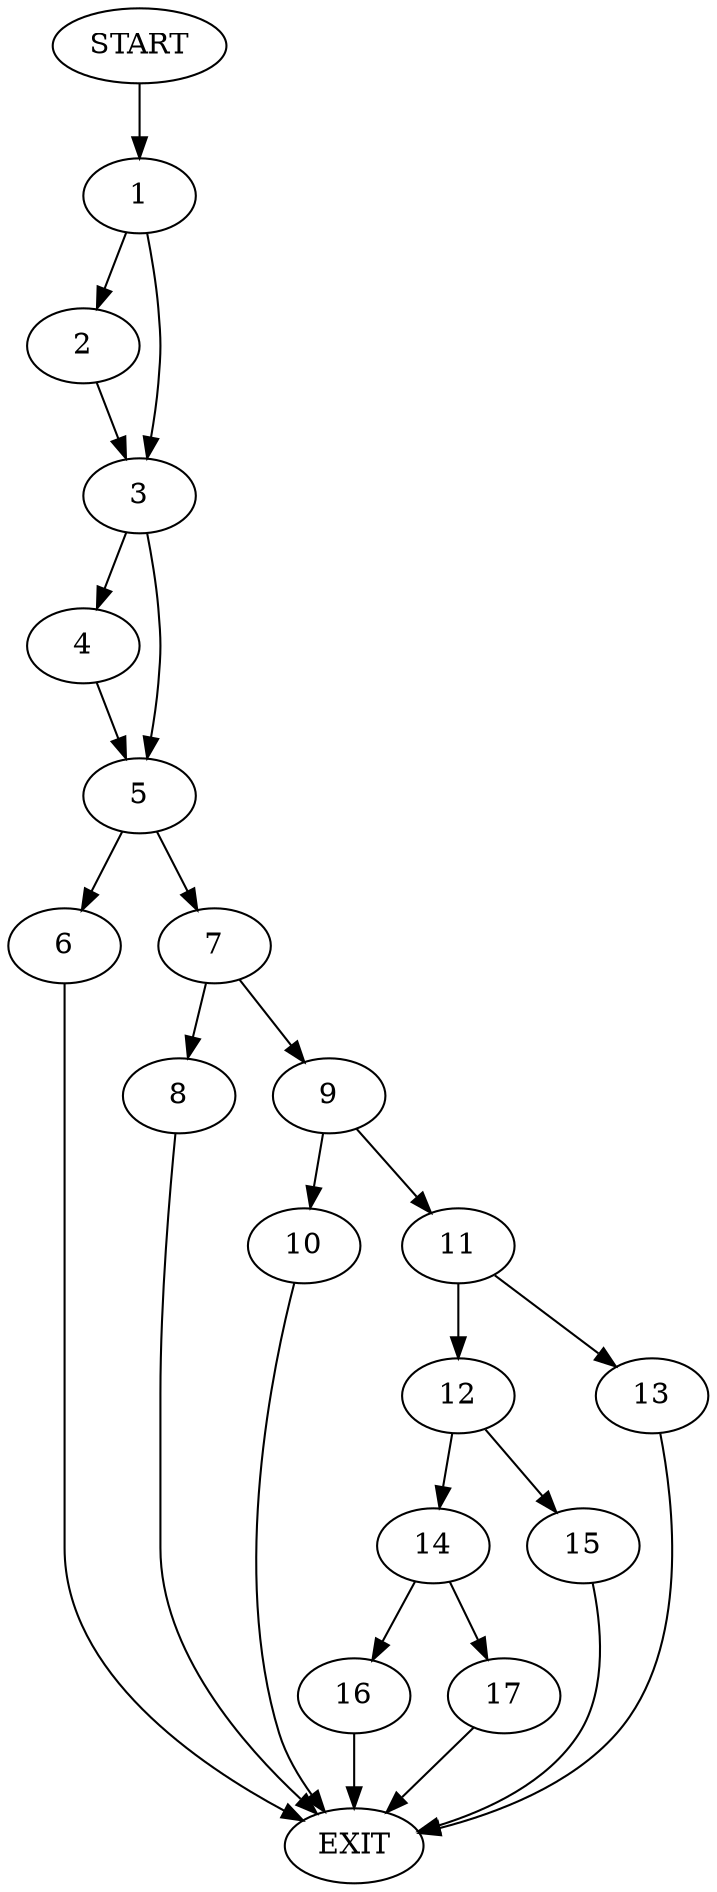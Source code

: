 digraph {
0 [label="START"]
18 [label="EXIT"]
0 -> 1
1 -> 2
1 -> 3
2 -> 3
3 -> 4
3 -> 5
4 -> 5
5 -> 6
5 -> 7
6 -> 18
7 -> 8
7 -> 9
8 -> 18
9 -> 10
9 -> 11
11 -> 12
11 -> 13
10 -> 18
13 -> 18
12 -> 14
12 -> 15
14 -> 16
14 -> 17
15 -> 18
17 -> 18
16 -> 18
}
